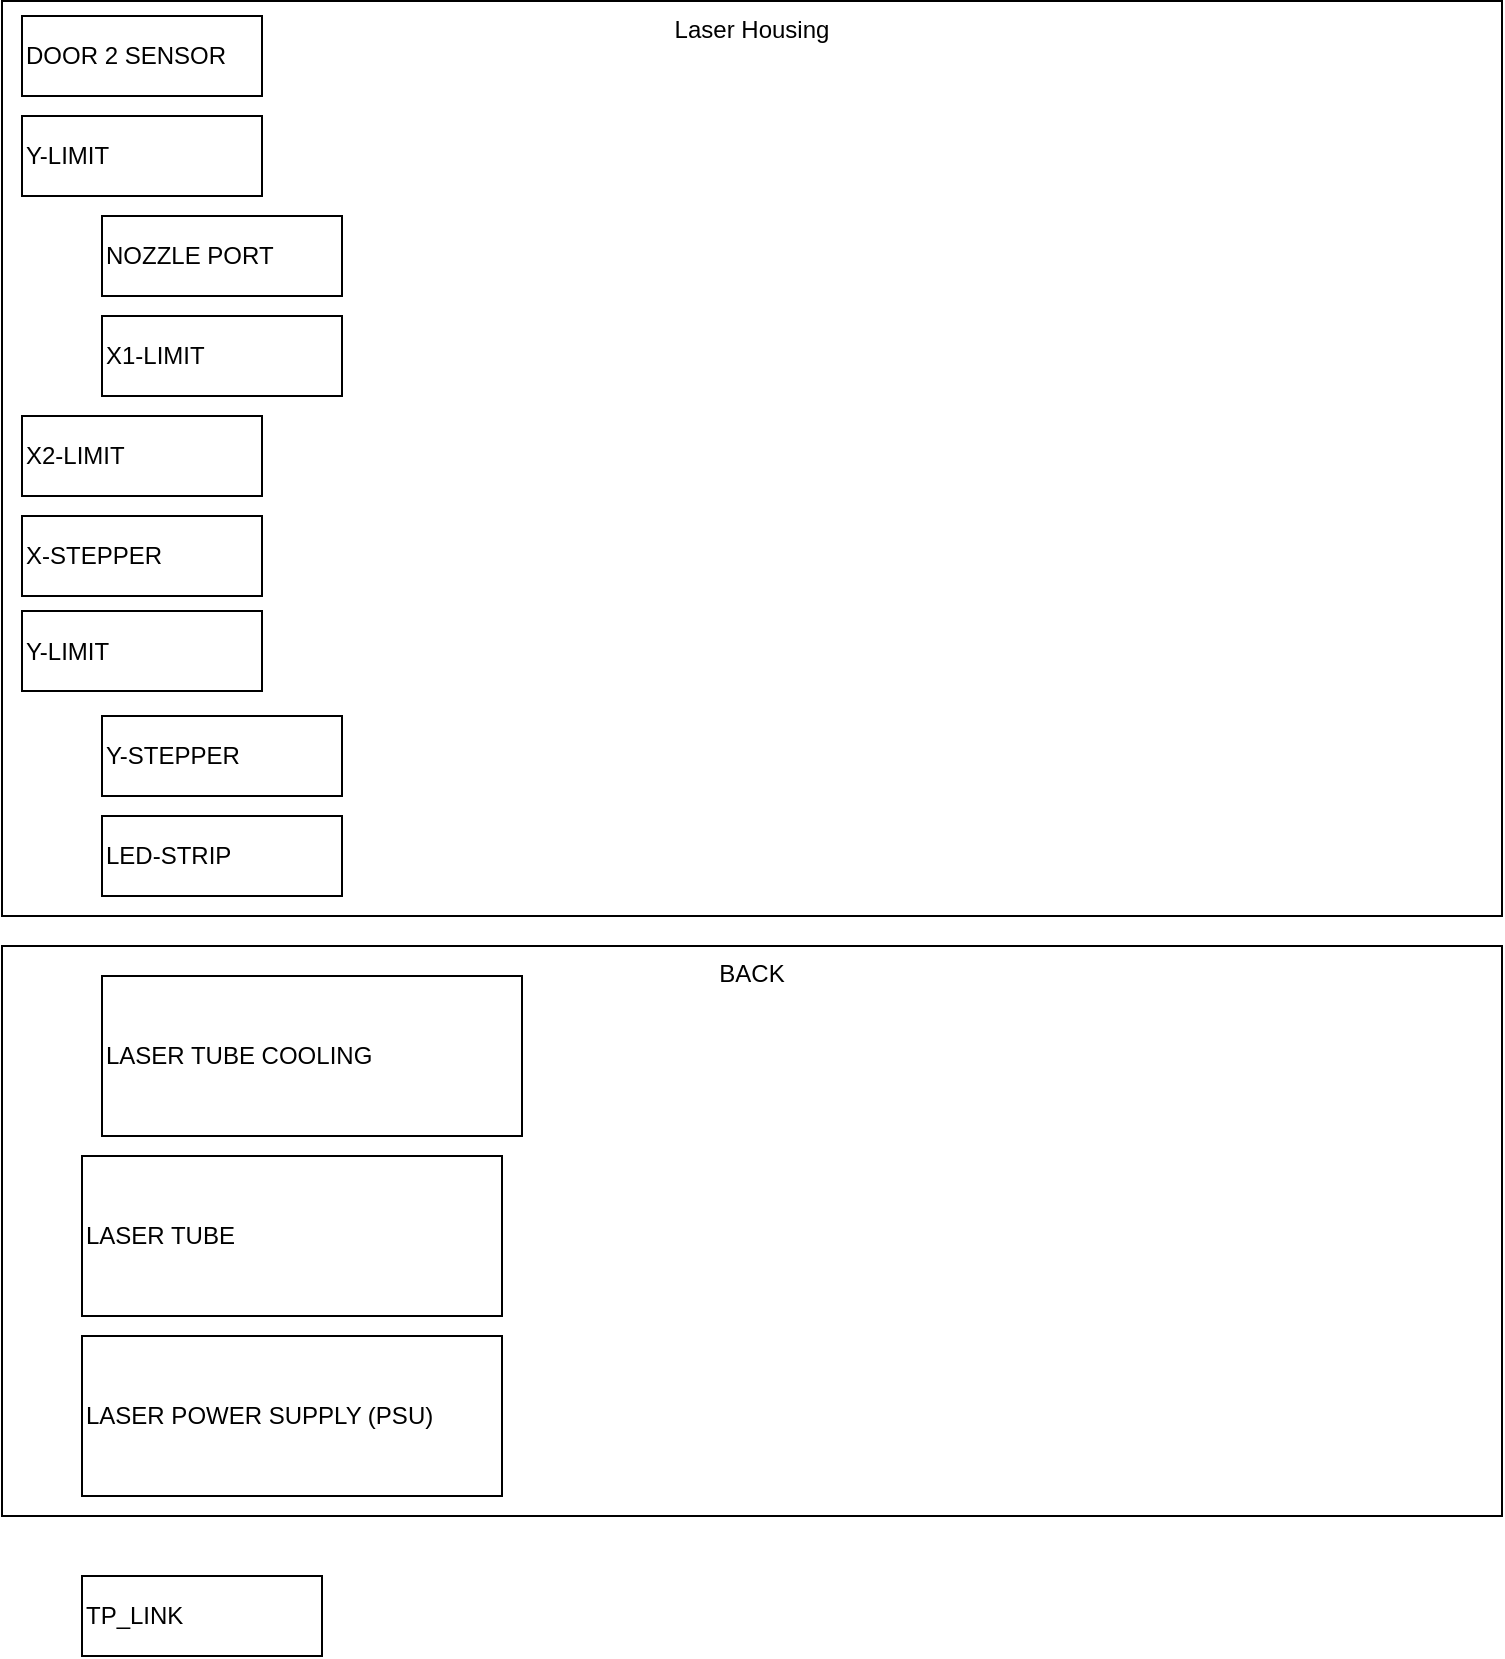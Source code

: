 <mxfile version="26.0.9">
  <diagram name="Seite-1" id="gkl9eLOdX-bpgmcwseyp">
    <mxGraphModel dx="369" dy="867" grid="1" gridSize="10" guides="1" tooltips="1" connect="1" arrows="1" fold="1" page="1" pageScale="1" pageWidth="827" pageHeight="1169" math="0" shadow="0">
      <root>
        <mxCell id="0" />
        <mxCell id="1" parent="0" />
        <mxCell id="ET2XU4VfjTMw3kdMQiyS-1" value="Laser Housing" style="rounded=0;whiteSpace=wrap;html=1;fillColor=none;connectable=0;allowArrows=0;verticalAlign=top;" parent="1" vertex="1">
          <mxGeometry x="30" y="112.5" width="750" height="457.5" as="geometry" />
        </mxCell>
        <mxCell id="ET2XU4VfjTMw3kdMQiyS-2" value="DOOR 2 SENSOR" style="rounded=0;whiteSpace=wrap;html=1;fillColor=none;connectable=0;allowArrows=0;verticalAlign=middle;align=left;" parent="1" vertex="1">
          <mxGeometry x="40" y="120" width="120" height="40" as="geometry" />
        </mxCell>
        <mxCell id="ET2XU4VfjTMw3kdMQiyS-3" value="Y-LIMIT" style="rounded=0;whiteSpace=wrap;html=1;fillColor=none;connectable=0;allowArrows=0;verticalAlign=middle;align=left;" parent="1" vertex="1">
          <mxGeometry x="40" y="170" width="120" height="40" as="geometry" />
        </mxCell>
        <mxCell id="ET2XU4VfjTMw3kdMQiyS-4" value="NOZZLE PORT" style="rounded=0;whiteSpace=wrap;html=1;fillColor=none;connectable=0;allowArrows=0;verticalAlign=middle;align=left;" parent="1" vertex="1">
          <mxGeometry x="80" y="220" width="120" height="40" as="geometry" />
        </mxCell>
        <mxCell id="ET2XU4VfjTMw3kdMQiyS-5" value="X2-LIMIT" style="rounded=0;whiteSpace=wrap;html=1;fillColor=none;connectable=0;allowArrows=0;verticalAlign=middle;align=left;" parent="1" vertex="1">
          <mxGeometry x="40" y="320" width="120" height="40" as="geometry" />
        </mxCell>
        <mxCell id="ET2XU4VfjTMw3kdMQiyS-6" value="X-STEPPER" style="rounded=0;whiteSpace=wrap;html=1;fillColor=none;connectable=0;allowArrows=0;verticalAlign=middle;align=left;" parent="1" vertex="1">
          <mxGeometry x="40" y="370" width="120" height="40" as="geometry" />
        </mxCell>
        <mxCell id="ET2XU4VfjTMw3kdMQiyS-7" value="Y-LIMIT" style="rounded=0;whiteSpace=wrap;html=1;fillColor=none;connectable=0;allowArrows=0;verticalAlign=middle;align=left;" parent="1" vertex="1">
          <mxGeometry x="40" y="417.5" width="120" height="40" as="geometry" />
        </mxCell>
        <mxCell id="ET2XU4VfjTMw3kdMQiyS-8" value="Y-STEPPER" style="rounded=0;whiteSpace=wrap;html=1;fillColor=none;connectable=0;allowArrows=0;verticalAlign=middle;align=left;" parent="1" vertex="1">
          <mxGeometry x="80" y="470" width="120" height="40" as="geometry" />
        </mxCell>
        <mxCell id="ET2XU4VfjTMw3kdMQiyS-9" value="X1-LIMIT" style="rounded=0;whiteSpace=wrap;html=1;fillColor=none;connectable=0;allowArrows=0;verticalAlign=middle;align=left;" parent="1" vertex="1">
          <mxGeometry x="80" y="270" width="120" height="40" as="geometry" />
        </mxCell>
        <mxCell id="ET2XU4VfjTMw3kdMQiyS-10" value="LED-STRIP" style="rounded=0;whiteSpace=wrap;html=1;fillColor=none;connectable=0;allowArrows=0;verticalAlign=middle;align=left;" parent="1" vertex="1">
          <mxGeometry x="80" y="520" width="120" height="40" as="geometry" />
        </mxCell>
        <mxCell id="ET2XU4VfjTMw3kdMQiyS-11" value="BACK" style="rounded=0;whiteSpace=wrap;html=1;fillColor=none;connectable=0;allowArrows=0;verticalAlign=top;" parent="1" vertex="1">
          <mxGeometry x="30" y="585" width="750" height="285" as="geometry" />
        </mxCell>
        <mxCell id="ET2XU4VfjTMw3kdMQiyS-12" value="LASER TUBE COOLING" style="rounded=0;whiteSpace=wrap;html=1;fillColor=none;connectable=0;allowArrows=0;verticalAlign=middle;align=left;" parent="1" vertex="1">
          <mxGeometry x="80" y="600" width="210" height="80" as="geometry" />
        </mxCell>
        <mxCell id="ET2XU4VfjTMw3kdMQiyS-13" value="LASER TUBE" style="rounded=0;whiteSpace=wrap;html=1;fillColor=none;connectable=0;allowArrows=0;verticalAlign=middle;align=left;" parent="1" vertex="1">
          <mxGeometry x="70" y="690" width="210" height="80" as="geometry" />
        </mxCell>
        <mxCell id="ET2XU4VfjTMw3kdMQiyS-14" value="LASER POWER SUPPLY (PSU)" style="rounded=0;whiteSpace=wrap;html=1;fillColor=none;connectable=0;allowArrows=0;verticalAlign=middle;align=left;" parent="1" vertex="1">
          <mxGeometry x="70" y="780" width="210" height="80" as="geometry" />
        </mxCell>
        <mxCell id="ET2XU4VfjTMw3kdMQiyS-15" value="TP_LINK" style="rounded=0;whiteSpace=wrap;html=1;fillColor=none;connectable=0;allowArrows=0;verticalAlign=middle;align=left;" parent="1" vertex="1">
          <mxGeometry x="70" y="900" width="120" height="40" as="geometry" />
        </mxCell>
      </root>
    </mxGraphModel>
  </diagram>
</mxfile>
